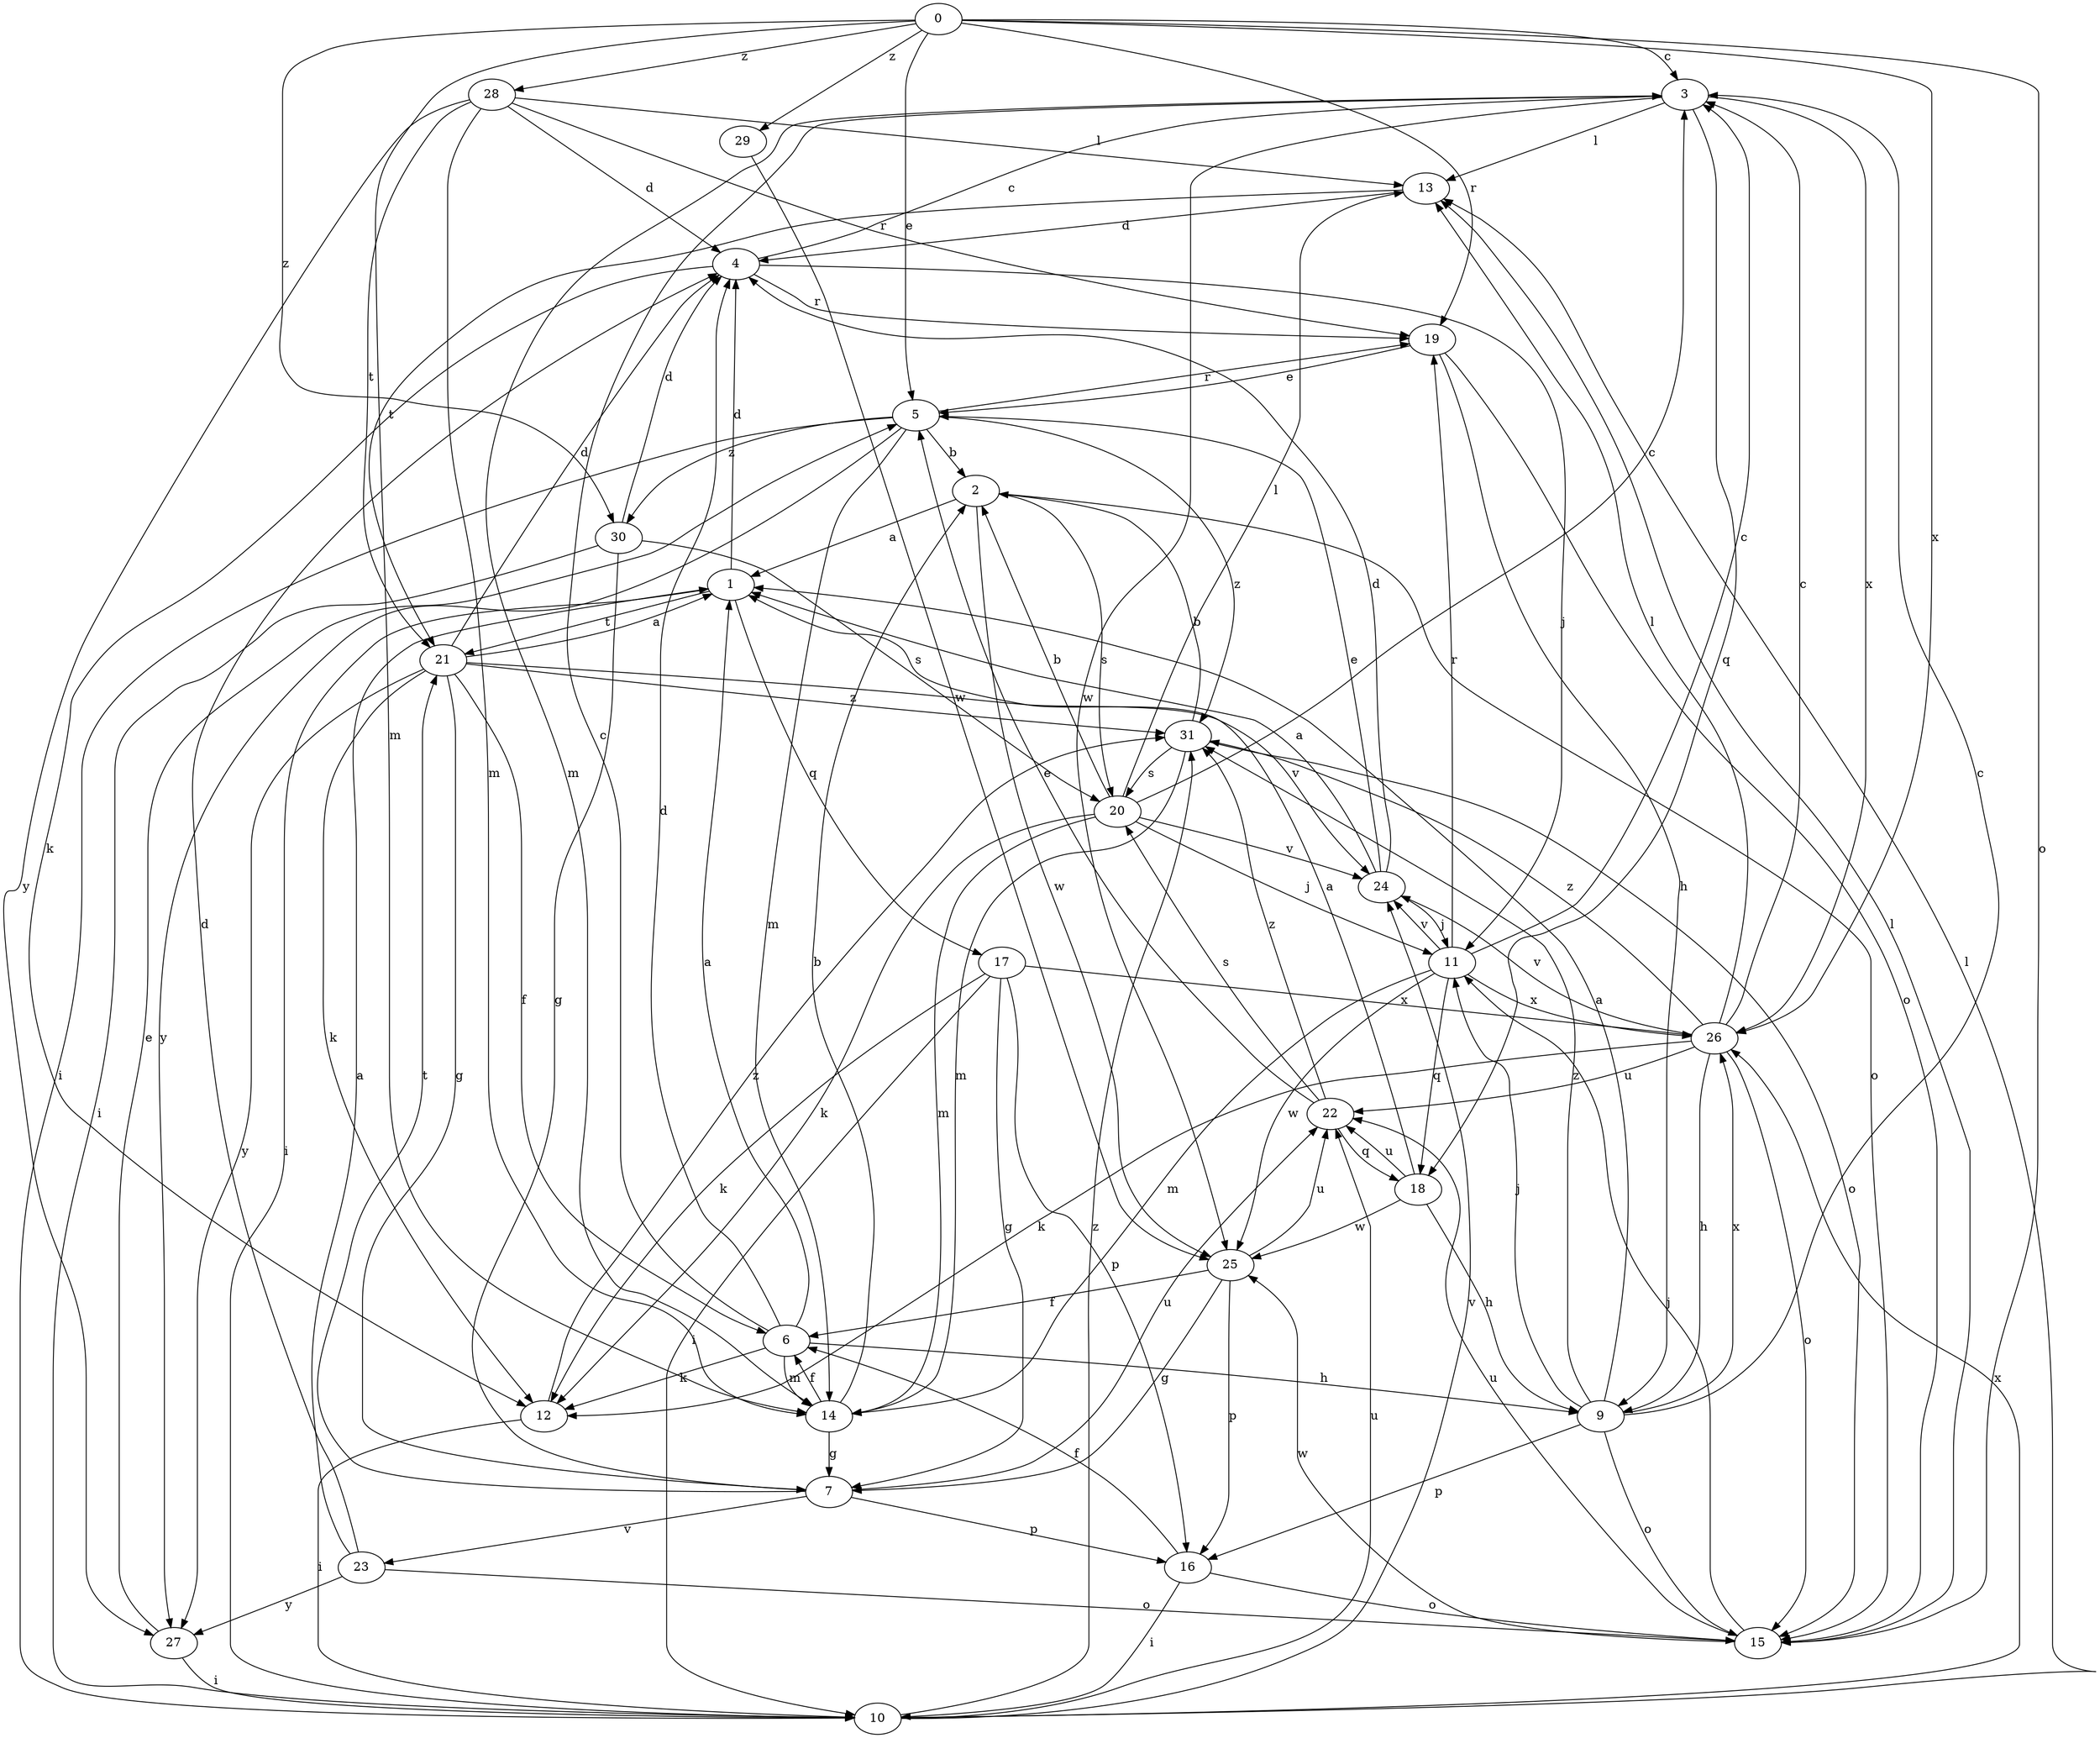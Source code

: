 strict digraph  {
0;
1;
2;
3;
4;
5;
6;
7;
9;
10;
11;
12;
13;
14;
15;
16;
17;
18;
19;
20;
21;
22;
23;
24;
25;
26;
27;
28;
29;
30;
31;
0 -> 3  [label=c];
0 -> 5  [label=e];
0 -> 14  [label=m];
0 -> 15  [label=o];
0 -> 19  [label=r];
0 -> 26  [label=x];
0 -> 28  [label=z];
0 -> 29  [label=z];
0 -> 30  [label=z];
1 -> 4  [label=d];
1 -> 10  [label=i];
1 -> 17  [label=q];
1 -> 21  [label=t];
2 -> 1  [label=a];
2 -> 15  [label=o];
2 -> 20  [label=s];
2 -> 25  [label=w];
3 -> 13  [label=l];
3 -> 14  [label=m];
3 -> 18  [label=q];
3 -> 25  [label=w];
3 -> 26  [label=x];
4 -> 3  [label=c];
4 -> 11  [label=j];
4 -> 12  [label=k];
4 -> 19  [label=r];
5 -> 2  [label=b];
5 -> 10  [label=i];
5 -> 14  [label=m];
5 -> 19  [label=r];
5 -> 27  [label=y];
5 -> 30  [label=z];
5 -> 31  [label=z];
6 -> 1  [label=a];
6 -> 3  [label=c];
6 -> 4  [label=d];
6 -> 9  [label=h];
6 -> 12  [label=k];
6 -> 14  [label=m];
7 -> 16  [label=p];
7 -> 21  [label=t];
7 -> 22  [label=u];
7 -> 23  [label=v];
9 -> 1  [label=a];
9 -> 3  [label=c];
9 -> 11  [label=j];
9 -> 15  [label=o];
9 -> 16  [label=p];
9 -> 26  [label=x];
9 -> 31  [label=z];
10 -> 13  [label=l];
10 -> 22  [label=u];
10 -> 24  [label=v];
10 -> 26  [label=x];
10 -> 31  [label=z];
11 -> 3  [label=c];
11 -> 14  [label=m];
11 -> 18  [label=q];
11 -> 19  [label=r];
11 -> 24  [label=v];
11 -> 25  [label=w];
11 -> 26  [label=x];
12 -> 10  [label=i];
12 -> 31  [label=z];
13 -> 4  [label=d];
13 -> 21  [label=t];
14 -> 2  [label=b];
14 -> 6  [label=f];
14 -> 7  [label=g];
15 -> 11  [label=j];
15 -> 13  [label=l];
15 -> 22  [label=u];
15 -> 25  [label=w];
16 -> 6  [label=f];
16 -> 10  [label=i];
16 -> 15  [label=o];
17 -> 7  [label=g];
17 -> 10  [label=i];
17 -> 12  [label=k];
17 -> 16  [label=p];
17 -> 26  [label=x];
18 -> 1  [label=a];
18 -> 9  [label=h];
18 -> 22  [label=u];
18 -> 25  [label=w];
19 -> 5  [label=e];
19 -> 9  [label=h];
19 -> 15  [label=o];
20 -> 2  [label=b];
20 -> 3  [label=c];
20 -> 11  [label=j];
20 -> 12  [label=k];
20 -> 13  [label=l];
20 -> 14  [label=m];
20 -> 24  [label=v];
21 -> 1  [label=a];
21 -> 4  [label=d];
21 -> 6  [label=f];
21 -> 7  [label=g];
21 -> 12  [label=k];
21 -> 24  [label=v];
21 -> 27  [label=y];
21 -> 31  [label=z];
22 -> 5  [label=e];
22 -> 18  [label=q];
22 -> 20  [label=s];
22 -> 31  [label=z];
23 -> 1  [label=a];
23 -> 4  [label=d];
23 -> 15  [label=o];
23 -> 27  [label=y];
24 -> 1  [label=a];
24 -> 4  [label=d];
24 -> 5  [label=e];
24 -> 11  [label=j];
25 -> 6  [label=f];
25 -> 7  [label=g];
25 -> 16  [label=p];
25 -> 22  [label=u];
26 -> 3  [label=c];
26 -> 9  [label=h];
26 -> 12  [label=k];
26 -> 13  [label=l];
26 -> 15  [label=o];
26 -> 22  [label=u];
26 -> 24  [label=v];
26 -> 31  [label=z];
27 -> 5  [label=e];
27 -> 10  [label=i];
28 -> 4  [label=d];
28 -> 13  [label=l];
28 -> 14  [label=m];
28 -> 19  [label=r];
28 -> 21  [label=t];
28 -> 27  [label=y];
29 -> 25  [label=w];
30 -> 4  [label=d];
30 -> 7  [label=g];
30 -> 10  [label=i];
30 -> 20  [label=s];
31 -> 2  [label=b];
31 -> 14  [label=m];
31 -> 15  [label=o];
31 -> 20  [label=s];
}
